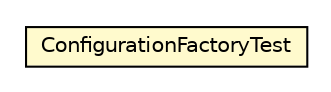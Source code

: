 #!/usr/local/bin/dot
#
# Class diagram 
# Generated by UMLGraph version R5_6_6-8-g8d7759 (http://www.umlgraph.org/)
#

digraph G {
	edge [fontname="Helvetica",fontsize=10,labelfontname="Helvetica",labelfontsize=10];
	node [fontname="Helvetica",fontsize=10,shape=plaintext];
	nodesep=0.25;
	ranksep=0.5;
	// org.dayatang.configuration.ConfigurationFactoryTest
	c17205 [label=<<table title="org.dayatang.configuration.ConfigurationFactoryTest" border="0" cellborder="1" cellspacing="0" cellpadding="2" port="p" bgcolor="lemonChiffon" href="./ConfigurationFactoryTest.html">
		<tr><td><table border="0" cellspacing="0" cellpadding="1">
<tr><td align="center" balign="center"> ConfigurationFactoryTest </td></tr>
		</table></td></tr>
		</table>>, URL="./ConfigurationFactoryTest.html", fontname="Helvetica", fontcolor="black", fontsize=10.0];
}

